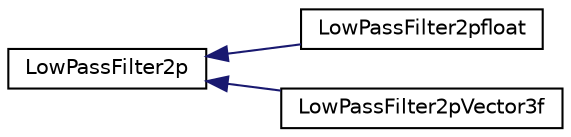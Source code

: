 digraph "Graphical Class Hierarchy"
{
 // INTERACTIVE_SVG=YES
  edge [fontname="Helvetica",fontsize="10",labelfontname="Helvetica",labelfontsize="10"];
  node [fontname="Helvetica",fontsize="10",shape=record];
  rankdir="LR";
  Node1 [label="LowPassFilter2p",height=0.2,width=0.4,color="black", fillcolor="white", style="filled",URL="$classLowPassFilter2p.html"];
  Node1 -> Node2 [dir="back",color="midnightblue",fontsize="10",style="solid",fontname="Helvetica"];
  Node2 [label="LowPassFilter2pfloat",height=0.2,width=0.4,color="black", fillcolor="white", style="filled",URL="$classLowPassFilter2pfloat.html"];
  Node1 -> Node3 [dir="back",color="midnightblue",fontsize="10",style="solid",fontname="Helvetica"];
  Node3 [label="LowPassFilter2pVector3f",height=0.2,width=0.4,color="black", fillcolor="white", style="filled",URL="$classLowPassFilter2pVector3f.html"];
}

